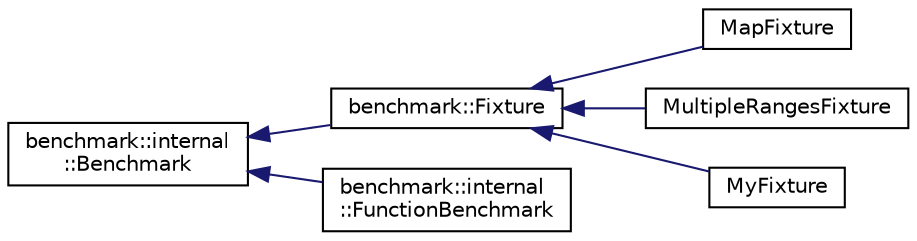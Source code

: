 digraph "Graphical Class Hierarchy"
{
  edge [fontname="Helvetica",fontsize="10",labelfontname="Helvetica",labelfontsize="10"];
  node [fontname="Helvetica",fontsize="10",shape=record];
  rankdir="LR";
  Node0 [label="benchmark::internal\l::Benchmark",height=0.2,width=0.4,color="black", fillcolor="white", style="filled",URL="$classbenchmark_1_1internal_1_1_benchmark.html"];
  Node0 -> Node1 [dir="back",color="midnightblue",fontsize="10",style="solid",fontname="Helvetica"];
  Node1 [label="benchmark::Fixture",height=0.2,width=0.4,color="black", fillcolor="white", style="filled",URL="$classbenchmark_1_1_fixture.html"];
  Node1 -> Node2 [dir="back",color="midnightblue",fontsize="10",style="solid",fontname="Helvetica"];
  Node2 [label="MapFixture",height=0.2,width=0.4,color="black", fillcolor="white", style="filled",URL="$class_map_fixture.html"];
  Node1 -> Node3 [dir="back",color="midnightblue",fontsize="10",style="solid",fontname="Helvetica"];
  Node3 [label="MultipleRangesFixture",height=0.2,width=0.4,color="black", fillcolor="white", style="filled",URL="$class_multiple_ranges_fixture.html"];
  Node1 -> Node4 [dir="back",color="midnightblue",fontsize="10",style="solid",fontname="Helvetica"];
  Node4 [label="MyFixture",height=0.2,width=0.4,color="black", fillcolor="white", style="filled",URL="$class_my_fixture.html"];
  Node0 -> Node5 [dir="back",color="midnightblue",fontsize="10",style="solid",fontname="Helvetica"];
  Node5 [label="benchmark::internal\l::FunctionBenchmark",height=0.2,width=0.4,color="black", fillcolor="white", style="filled",URL="$classbenchmark_1_1internal_1_1_function_benchmark.html"];
}
